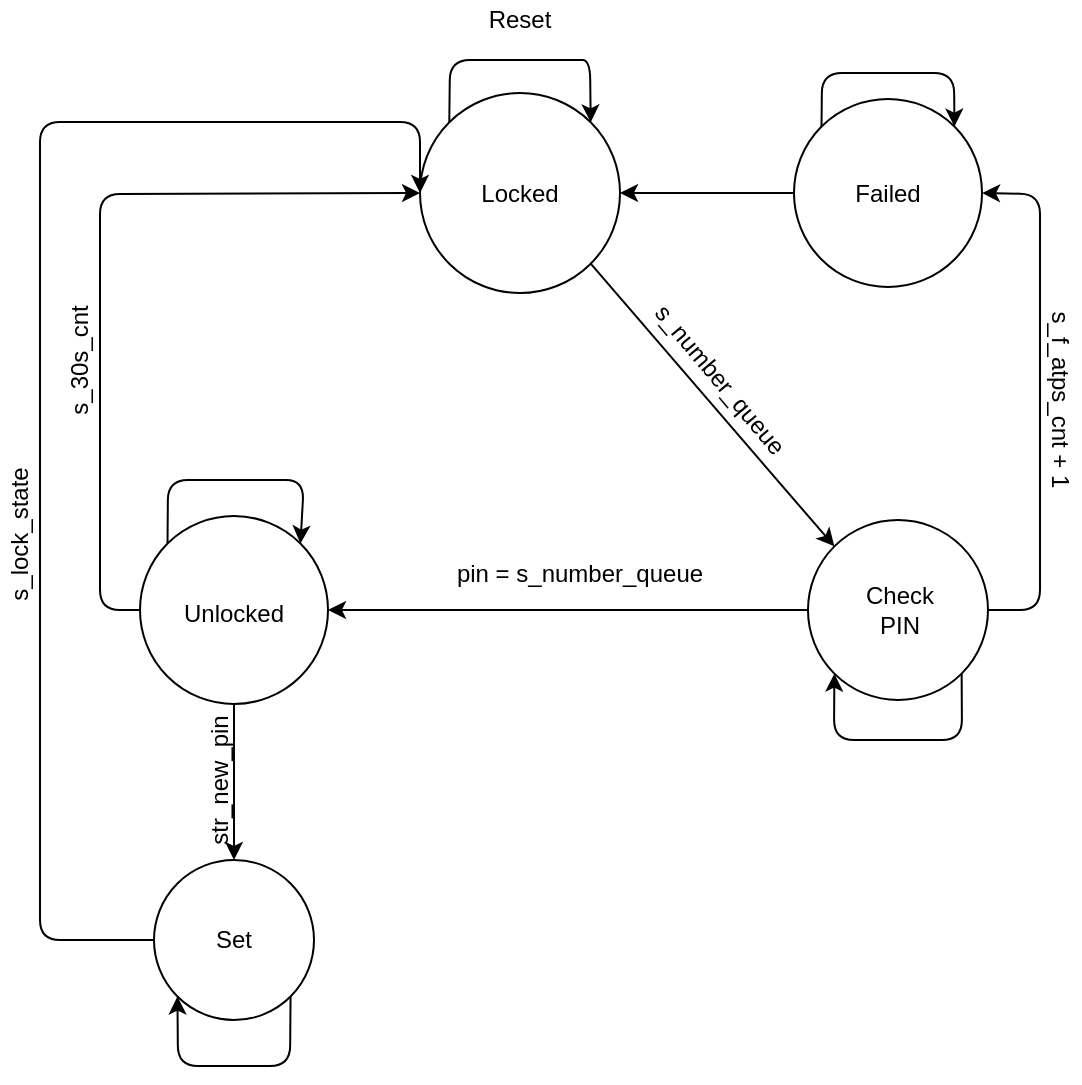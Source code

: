 <mxfile version="14.6.3" type="device"><diagram id="kTqdRTroyTLqYMhmo1hW" name="Page-1"><mxGraphModel dx="1542" dy="722" grid="1" gridSize="10" guides="1" tooltips="1" connect="1" arrows="1" fold="1" page="1" pageScale="1" pageWidth="827" pageHeight="1169" math="0" shadow="0"><root><mxCell id="0"/><mxCell id="1" parent="0"/><mxCell id="WSciG-yNPP02pzn8_A1z-2" value="" style="ellipse;whiteSpace=wrap;html=1;aspect=fixed;" vertex="1" parent="1"><mxGeometry x="340" y="76.5" width="100" height="100" as="geometry"/></mxCell><mxCell id="WSciG-yNPP02pzn8_A1z-3" value="Locked" style="text;html=1;strokeColor=none;fillColor=none;align=center;verticalAlign=middle;whiteSpace=wrap;rounded=0;" vertex="1" parent="1"><mxGeometry x="370" y="116.5" width="40" height="20" as="geometry"/></mxCell><mxCell id="WSciG-yNPP02pzn8_A1z-4" value="" style="ellipse;whiteSpace=wrap;html=1;aspect=fixed;" vertex="1" parent="1"><mxGeometry x="527" y="79.5" width="94" height="94" as="geometry"/></mxCell><mxCell id="WSciG-yNPP02pzn8_A1z-5" value="Failed" style="text;html=1;strokeColor=none;fillColor=none;align=center;verticalAlign=middle;whiteSpace=wrap;rounded=0;" vertex="1" parent="1"><mxGeometry x="554" y="116.5" width="40" height="20" as="geometry"/></mxCell><mxCell id="WSciG-yNPP02pzn8_A1z-6" value="" style="endArrow=classic;html=1;exitX=0;exitY=0;exitDx=0;exitDy=0;entryX=1;entryY=0;entryDx=0;entryDy=0;" edge="1" parent="1" source="WSciG-yNPP02pzn8_A1z-2" target="WSciG-yNPP02pzn8_A1z-2"><mxGeometry width="50" height="50" relative="1" as="geometry"><mxPoint x="396" y="380" as="sourcePoint"/><mxPoint x="446" y="330" as="targetPoint"/><Array as="points"><mxPoint x="355" y="60"/><mxPoint x="382" y="60"/><mxPoint x="410" y="60"/><mxPoint x="425" y="60"/></Array></mxGeometry></mxCell><mxCell id="WSciG-yNPP02pzn8_A1z-8" value="" style="ellipse;whiteSpace=wrap;html=1;aspect=fixed;" vertex="1" parent="1"><mxGeometry x="534" y="290" width="90" height="90" as="geometry"/></mxCell><mxCell id="WSciG-yNPP02pzn8_A1z-9" value="Check PIN" style="text;html=1;strokeColor=none;fillColor=none;align=center;verticalAlign=middle;whiteSpace=wrap;rounded=0;" vertex="1" parent="1"><mxGeometry x="560" y="325" width="40" height="20" as="geometry"/></mxCell><mxCell id="WSciG-yNPP02pzn8_A1z-12" value="" style="ellipse;whiteSpace=wrap;html=1;aspect=fixed;" vertex="1" parent="1"><mxGeometry x="200" y="288" width="94" height="94" as="geometry"/></mxCell><mxCell id="WSciG-yNPP02pzn8_A1z-13" value="Unlocked" style="text;html=1;strokeColor=none;fillColor=none;align=center;verticalAlign=middle;whiteSpace=wrap;rounded=0;" vertex="1" parent="1"><mxGeometry x="227" y="327" width="40" height="20" as="geometry"/></mxCell><mxCell id="WSciG-yNPP02pzn8_A1z-18" value="" style="endArrow=classic;html=1;exitX=0;exitY=0;exitDx=0;exitDy=0;entryX=1;entryY=0;entryDx=0;entryDy=0;" edge="1" parent="1" source="WSciG-yNPP02pzn8_A1z-4" target="WSciG-yNPP02pzn8_A1z-4"><mxGeometry width="50" height="50" relative="1" as="geometry"><mxPoint x="534" y="46.5" as="sourcePoint"/><mxPoint x="584" y="-3.5" as="targetPoint"/><Array as="points"><mxPoint x="541" y="66.5"/><mxPoint x="574" y="66.5"/><mxPoint x="607" y="66.5"/></Array></mxGeometry></mxCell><mxCell id="WSciG-yNPP02pzn8_A1z-19" value="" style="endArrow=classic;html=1;exitX=0;exitY=0;exitDx=0;exitDy=0;entryX=1;entryY=0;entryDx=0;entryDy=0;" edge="1" parent="1" source="WSciG-yNPP02pzn8_A1z-12" target="WSciG-yNPP02pzn8_A1z-12"><mxGeometry width="50" height="50" relative="1" as="geometry"><mxPoint x="54" y="90" as="sourcePoint"/><mxPoint x="104" y="40" as="targetPoint"/><Array as="points"><mxPoint x="214" y="270"/><mxPoint x="254" y="270"/><mxPoint x="282" y="270"/></Array></mxGeometry></mxCell><mxCell id="WSciG-yNPP02pzn8_A1z-20" value="" style="endArrow=classic;html=1;entryX=1;entryY=0.5;entryDx=0;entryDy=0;exitX=0;exitY=0.5;exitDx=0;exitDy=0;" edge="1" parent="1" source="WSciG-yNPP02pzn8_A1z-8" target="WSciG-yNPP02pzn8_A1z-12"><mxGeometry width="50" height="50" relative="1" as="geometry"><mxPoint x="394" y="420" as="sourcePoint"/><mxPoint x="444" y="370" as="targetPoint"/></mxGeometry></mxCell><mxCell id="WSciG-yNPP02pzn8_A1z-21" value="pin = s_number_queue" style="text;html=1;strokeColor=none;fillColor=none;align=center;verticalAlign=middle;whiteSpace=wrap;rounded=0;" vertex="1" parent="1"><mxGeometry x="340" y="307" width="160" height="20" as="geometry"/></mxCell><mxCell id="WSciG-yNPP02pzn8_A1z-23" value="s_f_atps_cnt + 1" style="text;html=1;strokeColor=none;fillColor=none;align=center;verticalAlign=middle;whiteSpace=wrap;rounded=0;rotation=90;" vertex="1" parent="1"><mxGeometry x="610" y="220" width="100" height="20" as="geometry"/></mxCell><mxCell id="WSciG-yNPP02pzn8_A1z-26" value="" style="endArrow=classic;html=1;exitX=1;exitY=1;exitDx=0;exitDy=0;entryX=0;entryY=1;entryDx=0;entryDy=0;" edge="1" parent="1" source="WSciG-yNPP02pzn8_A1z-8" target="WSciG-yNPP02pzn8_A1z-8"><mxGeometry width="50" height="50" relative="1" as="geometry"><mxPoint x="400" y="350" as="sourcePoint"/><mxPoint x="450" y="300" as="targetPoint"/><Array as="points"><mxPoint x="611" y="400"/><mxPoint x="579" y="400"/><mxPoint x="547" y="400"/></Array></mxGeometry></mxCell><mxCell id="WSciG-yNPP02pzn8_A1z-27" value="" style="endArrow=classic;html=1;exitX=1;exitY=0.5;exitDx=0;exitDy=0;entryX=1;entryY=0.5;entryDx=0;entryDy=0;" edge="1" parent="1" source="WSciG-yNPP02pzn8_A1z-8" target="WSciG-yNPP02pzn8_A1z-4"><mxGeometry width="50" height="50" relative="1" as="geometry"><mxPoint x="80" y="510" as="sourcePoint"/><mxPoint x="576" y="220" as="targetPoint"/><Array as="points"><mxPoint x="650" y="335"/><mxPoint x="650" y="230"/><mxPoint x="650" y="127"/></Array></mxGeometry></mxCell><mxCell id="WSciG-yNPP02pzn8_A1z-30" value="" style="endArrow=classic;html=1;exitX=1;exitY=1;exitDx=0;exitDy=0;entryX=0;entryY=0;entryDx=0;entryDy=0;" edge="1" parent="1" source="WSciG-yNPP02pzn8_A1z-2" target="WSciG-yNPP02pzn8_A1z-8"><mxGeometry width="50" height="50" relative="1" as="geometry"><mxPoint x="400" y="350" as="sourcePoint"/><mxPoint x="480" y="190" as="targetPoint"/></mxGeometry></mxCell><mxCell id="WSciG-yNPP02pzn8_A1z-31" value="" style="endArrow=classic;html=1;entryX=1;entryY=0.5;entryDx=0;entryDy=0;exitX=0;exitY=0.5;exitDx=0;exitDy=0;" edge="1" parent="1" source="WSciG-yNPP02pzn8_A1z-4" target="WSciG-yNPP02pzn8_A1z-2"><mxGeometry width="50" height="50" relative="1" as="geometry"><mxPoint x="380" y="310" as="sourcePoint"/><mxPoint x="430" y="260" as="targetPoint"/></mxGeometry></mxCell><mxCell id="WSciG-yNPP02pzn8_A1z-32" value="" style="endArrow=classic;html=1;exitX=0;exitY=0.5;exitDx=0;exitDy=0;entryX=0;entryY=0.5;entryDx=0;entryDy=0;" edge="1" parent="1" source="WSciG-yNPP02pzn8_A1z-12" target="WSciG-yNPP02pzn8_A1z-2"><mxGeometry width="50" height="50" relative="1" as="geometry"><mxPoint x="350" y="260" as="sourcePoint"/><mxPoint x="200" y="120" as="targetPoint"/><Array as="points"><mxPoint x="180" y="335"/><mxPoint x="180" y="127"/></Array></mxGeometry></mxCell><mxCell id="WSciG-yNPP02pzn8_A1z-33" value="s_number_queue" style="text;html=1;strokeColor=none;fillColor=none;align=center;verticalAlign=middle;whiteSpace=wrap;rounded=0;rotation=50;" vertex="1" parent="1"><mxGeometry x="470" y="210" width="40" height="20" as="geometry"/></mxCell><mxCell id="WSciG-yNPP02pzn8_A1z-36" value="Reset" style="text;html=1;strokeColor=none;fillColor=none;align=center;verticalAlign=middle;whiteSpace=wrap;rounded=0;" vertex="1" parent="1"><mxGeometry x="370" y="30" width="40" height="20" as="geometry"/></mxCell><mxCell id="WSciG-yNPP02pzn8_A1z-38" value="s_30s_cnt" style="text;html=1;strokeColor=none;fillColor=none;align=center;verticalAlign=middle;whiteSpace=wrap;rounded=0;rotation=-90;" vertex="1" parent="1"><mxGeometry x="150" y="200" width="40" height="20" as="geometry"/></mxCell><mxCell id="WSciG-yNPP02pzn8_A1z-39" value="" style="ellipse;whiteSpace=wrap;html=1;aspect=fixed;" vertex="1" parent="1"><mxGeometry x="207" y="460" width="80" height="80" as="geometry"/></mxCell><mxCell id="WSciG-yNPP02pzn8_A1z-40" value="Set" style="text;html=1;strokeColor=none;fillColor=none;align=center;verticalAlign=middle;whiteSpace=wrap;rounded=0;" vertex="1" parent="1"><mxGeometry x="227" y="490" width="40" height="20" as="geometry"/></mxCell><mxCell id="WSciG-yNPP02pzn8_A1z-42" value="" style="endArrow=classic;html=1;exitX=0.5;exitY=1;exitDx=0;exitDy=0;entryX=0.5;entryY=0;entryDx=0;entryDy=0;" edge="1" parent="1" source="WSciG-yNPP02pzn8_A1z-12" target="WSciG-yNPP02pzn8_A1z-39"><mxGeometry width="50" height="50" relative="1" as="geometry"><mxPoint x="470" y="480" as="sourcePoint"/><mxPoint x="520" y="430" as="targetPoint"/></mxGeometry></mxCell><mxCell id="WSciG-yNPP02pzn8_A1z-43" value="" style="endArrow=classic;html=1;exitX=1;exitY=1;exitDx=0;exitDy=0;entryX=0;entryY=1;entryDx=0;entryDy=0;" edge="1" parent="1" source="WSciG-yNPP02pzn8_A1z-39" target="WSciG-yNPP02pzn8_A1z-39"><mxGeometry width="50" height="50" relative="1" as="geometry"><mxPoint x="286.82" y="530.0" as="sourcePoint"/><mxPoint x="166" y="593.18" as="targetPoint"/><Array as="points"><mxPoint x="275" y="563"/><mxPoint x="219" y="563"/></Array></mxGeometry></mxCell><mxCell id="WSciG-yNPP02pzn8_A1z-45" value="str_new_pin" style="text;html=1;strokeColor=none;fillColor=none;align=center;verticalAlign=middle;whiteSpace=wrap;rounded=0;rotation=-90;" vertex="1" parent="1"><mxGeometry x="220" y="410" width="40" height="20" as="geometry"/></mxCell><mxCell id="WSciG-yNPP02pzn8_A1z-47" value="" style="endArrow=classic;html=1;exitX=0;exitY=0.5;exitDx=0;exitDy=0;entryX=0;entryY=0.5;entryDx=0;entryDy=0;" edge="1" parent="1" source="WSciG-yNPP02pzn8_A1z-39" target="WSciG-yNPP02pzn8_A1z-2"><mxGeometry width="50" height="50" relative="1" as="geometry"><mxPoint x="460" y="330" as="sourcePoint"/><mxPoint x="510" y="280" as="targetPoint"/><Array as="points"><mxPoint x="150" y="500"/><mxPoint x="150" y="91"/><mxPoint x="340" y="91"/></Array></mxGeometry></mxCell><mxCell id="WSciG-yNPP02pzn8_A1z-48" value="s_lock_state" style="text;html=1;strokeColor=none;fillColor=none;align=center;verticalAlign=middle;whiteSpace=wrap;rounded=0;rotation=-90;" vertex="1" parent="1"><mxGeometry x="120" y="287" width="40" height="20" as="geometry"/></mxCell></root></mxGraphModel></diagram></mxfile>